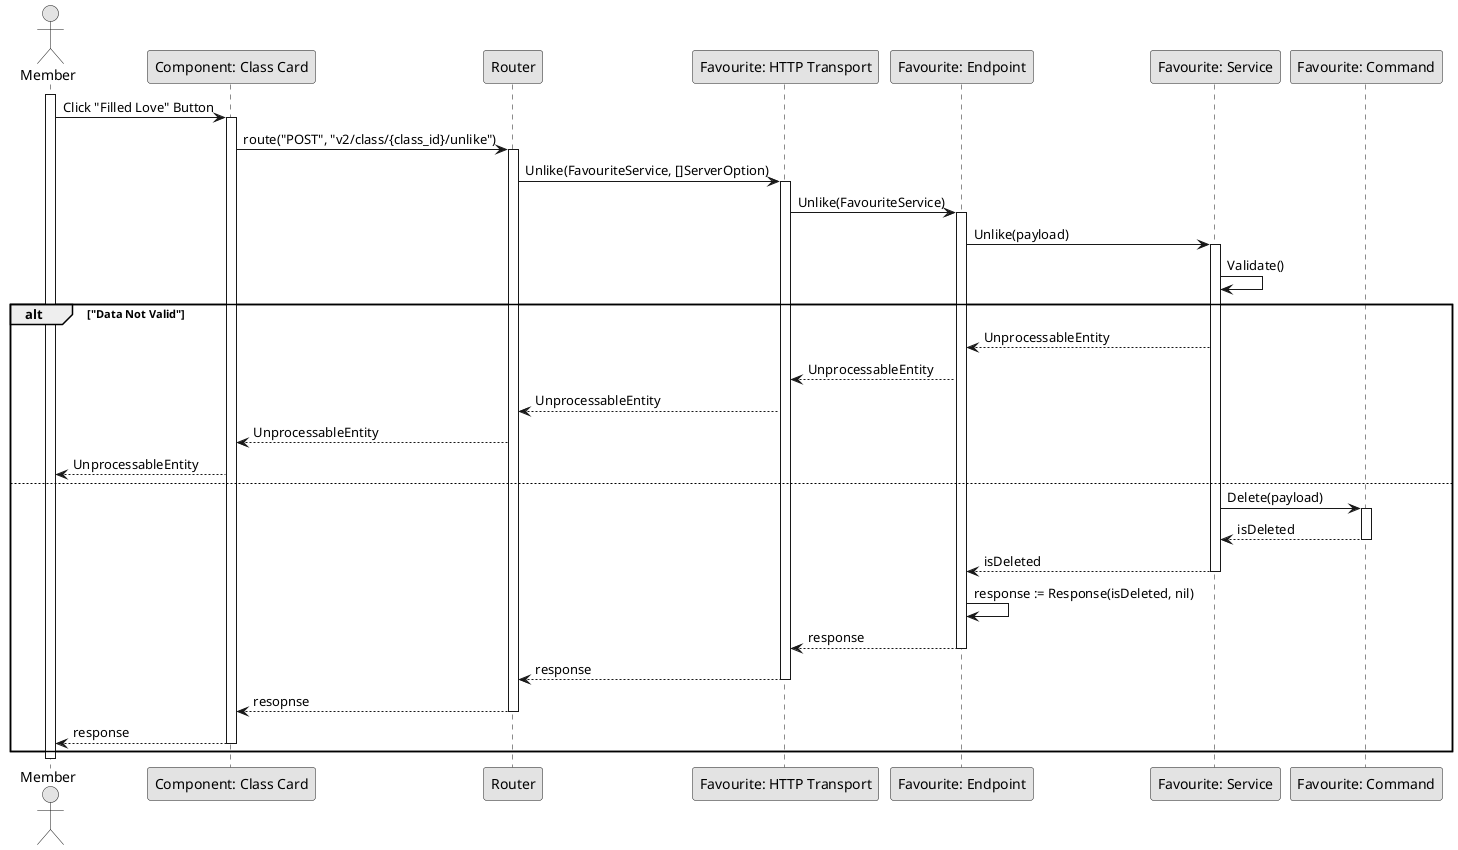 @startuml Unlike

skinparam Monochrome true
skinparam Shadowing false

actor Member
participant "Component: Class Card" as ClassCard
participant "Router" as Router
participant "Favourite: HTTP Transport" as FavouriteHTTPTransport
participant "Favourite: Endpoint" as FavouriteEndpoint
participant "Favourite: Service" as FavouriteService
participant "Favourite: Command" as FavouriteCommand

activate Member

Member->ClassCard: Click "Filled Love" Button
activate ClassCard
ClassCard->Router: route("POST", "v2/class/{class_id}/unlike")
activate Router
Router->FavouriteHTTPTransport: Unlike(FavouriteService, []ServerOption)
activate FavouriteHTTPTransport
FavouriteHTTPTransport->FavouriteEndpoint: Unlike(FavouriteService)
activate FavouriteEndpoint
FavouriteEndpoint->FavouriteService: Unlike(payload)
activate FavouriteService
FavouriteService->FavouriteService: Validate()

alt "Data Not Valid"
    FavouriteService-->FavouriteEndpoint: UnprocessableEntity
    FavouriteEndpoint-->FavouriteHTTPTransport: UnprocessableEntity
    FavouriteHTTPTransport-->Router: UnprocessableEntity
    Router-->ClassCard: UnprocessableEntity
    ClassCard-->Member: UnprocessableEntity
else
    FavouriteService->FavouriteCommand: Delete(payload)
    activate FavouriteCommand
    FavouriteCommand-->FavouriteService: isDeleted
    deactivate FavouriteCommand
    FavouriteService-->FavouriteEndpoint: isDeleted
    deactivate FavouriteService
    FavouriteEndpoint->FavouriteEndpoint: response := Response(isDeleted, nil)
    FavouriteEndpoint-->FavouriteHTTPTransport: response
    deactivate FavouriteEndpoint
    FavouriteHTTPTransport-->Router: response
    deactivate FavouriteHTTPTransport
    Router-->ClassCard: resopnse
    deactivate Router
    ClassCard-->Member: response
    deactivate ClassCard
end

deactivate Member

@enduml